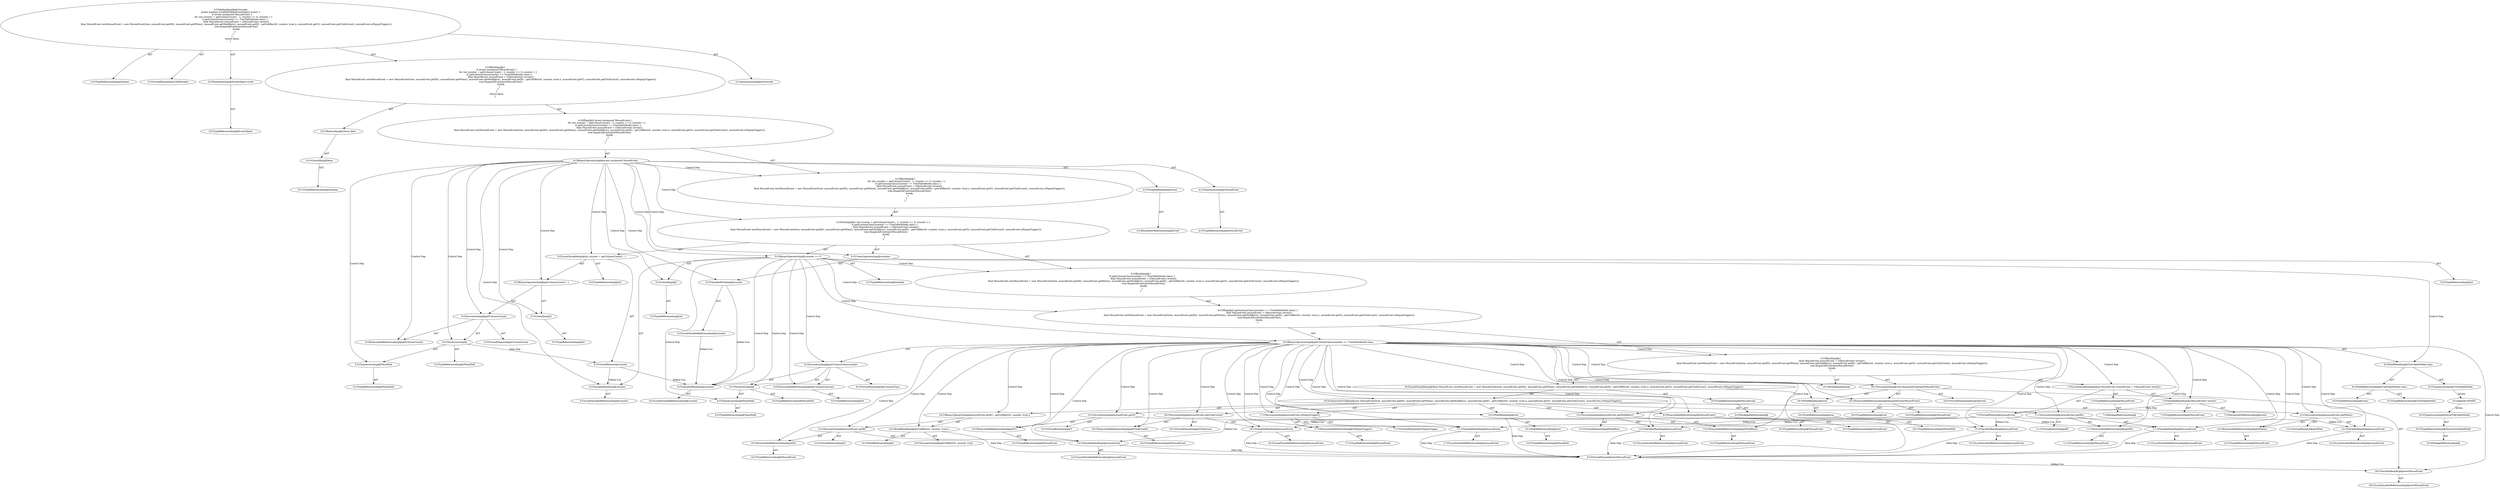 digraph "isCellEditable#?,EventObject" {
0 [label="3:CtTypeReferenceImpl@boolean" shape=ellipse]
1 [label="3:CtVirtualElement@isCellEditable" shape=ellipse]
2 [label="3:CtParameterImpl@EventObject event" shape=ellipse]
3 [label="3:CtTypeReferenceImpl@EventObject" shape=ellipse]
4 [label="4:CtVariableReadImpl@event" shape=ellipse]
5 [label="4:CtParameterReferenceImpl@event" shape=ellipse]
6 [label="4:CtTypeAccessImpl@MouseEvent" shape=ellipse]
7 [label="4:CtTypeReferenceImpl@MouseEvent" shape=ellipse]
8 [label="4:CtBinaryOperatorImpl@event instanceof MouseEvent" shape=ellipse]
9 [label="5:CtTypeReferenceImpl@int" shape=ellipse]
10 [label="5:CtExecutableReferenceImpl@getColumnCount()" shape=ellipse]
11 [label="5:CtVirtualElement@getColumnCount" shape=ellipse]
12 [label="5:CtTypeAccessImpl@PlaceHold" shape=ellipse]
13 [label="5:CtTypeReferenceImpl@PlaceHold" shape=ellipse]
14 [label="5:CtThisAccessImpl@" shape=ellipse]
15 [label="5:CtTypeReferenceImpl@PlaceHold" shape=ellipse]
16 [label="5:CtInvocationImpl@getColumnCount()" shape=ellipse]
17 [label="5:CtLiteralImpl@1" shape=ellipse]
18 [label="5:CtTypeReferenceImpl@int" shape=ellipse]
19 [label="5:CtBinaryOperatorImpl@getColumnCount() - 1" shape=ellipse]
20 [label="5:CtVirtualElement@counter" shape=ellipse]
21 [label="5:CtLocalVariableImpl@int counter = getColumnCount() - 1" shape=ellipse]
22 [label="5:CtVariableReadImpl@counter" shape=ellipse]
23 [label="5:CtLocalVariableReferenceImpl@counter" shape=ellipse]
24 [label="5:CtLiteralImpl@0" shape=ellipse]
25 [label="5:CtTypeReferenceImpl@int" shape=ellipse]
26 [label="5:CtBinaryOperatorImpl@counter >= 0" shape=ellipse]
27 [label="5:CtTypeReferenceImpl@boolean" shape=ellipse]
28 [label="5:CtVariableWriteImpl@counter" shape=ellipse]
29 [label="5:CtLocalVariableReferenceImpl@counter" shape=ellipse]
30 [label="5:CtUnaryOperatorImpl@counter--" shape=ellipse]
31 [label="5:CtTypeReferenceImpl@int" shape=ellipse]
32 [label="6:CtExecutableReferenceImpl@getColumnClass(int)" shape=ellipse]
33 [label="6:CtTypeReferenceImpl@int" shape=ellipse]
34 [label="6:CtVirtualElement@getColumnClass" shape=ellipse]
35 [label="6:CtTypeAccessImpl@PlaceHold" shape=ellipse]
36 [label="6:CtTypeReferenceImpl@PlaceHold" shape=ellipse]
37 [label="6:CtThisAccessImpl@" shape=ellipse]
38 [label="6:CtTypeReferenceImpl@PlaceHold" shape=ellipse]
39 [label="6:CtVariableReadImpl@counter" shape=ellipse]
40 [label="6:CtLocalVariableReferenceImpl@counter" shape=ellipse]
41 [label="6:CtInvocationImpl@getColumnClass(counter)" shape=ellipse]
42 [label="6:CtFieldReferenceImpl@TreeTableModel.class" shape=ellipse]
43 [label="6:CtTypeReferenceImpl@TreeTableModel" shape=ellipse]
44 [label="6:CtTypeReferenceImpl@Class" shape=ellipse]
45 [label="6:CtFieldReadImpl@TreeTableModel.class" shape=ellipse]
46 [label="6:CtTypeAccessImpl@TreeTableModel" shape=ellipse]
47 [label="6:CtBinaryOperatorImpl@getColumnClass(counter) == TreeTableModel.class" shape=ellipse]
48 [label="7:CtTypeReferenceImpl@MouseEvent" shape=ellipse]
49 [label="7:CtPackageReferenceImpl@" shape=ellipse]
50 [label="7:CtVariableReadImpl@((MouseEvent) (event))" shape=ellipse]
51 [label="7:CtTypeReferenceImpl@MouseEvent" shape=ellipse]
52 [label="7:CtParameterReferenceImpl@event" shape=ellipse]
53 [label="7:CtVirtualElement@mouseEvent" shape=ellipse]
54 [label="7:CtLocalVariableImpl@final MouseEvent mouseEvent = ((MouseEvent) (event))" shape=ellipse]
55 [label="8:CtTypeReferenceImpl@MouseEvent" shape=ellipse]
56 [label="8:CtPackageReferenceImpl@" shape=ellipse]
57 [label="9:CtExecutableReferenceImpl@MouseEvent()" shape=ellipse]
58 [label="9:CtTypeReferenceImpl@MouseEvent" shape=ellipse]
59 [label="9:CtTypeReferenceImpl@MouseEvent" shape=ellipse]
60 [label="10:CtFieldReferenceImpl@tree" shape=ellipse]
61 [label="10:CtTypeReferenceImpl@PlaceHold" shape=ellipse]
62 [label="10:CtFieldReadImpl@tree" shape=ellipse]
63 [label="11:CtExecutableReferenceImpl@getID()" shape=ellipse]
64 [label="11:CtTypeReferenceImpl@MouseEvent" shape=ellipse]
65 [label="11:CtVirtualElement@getID" shape=ellipse]
66 [label="11:CtVariableReadImpl@mouseEvent" shape=ellipse]
67 [label="11:CtLocalVariableReferenceImpl@mouseEvent" shape=ellipse]
68 [label="11:CtInvocationImpl@mouseEvent.getID()" shape=ellipse]
69 [label="12:CtExecutableReferenceImpl@getWhen()" shape=ellipse]
70 [label="12:CtTypeReferenceImpl@MouseEvent" shape=ellipse]
71 [label="12:CtVirtualElement@getWhen" shape=ellipse]
72 [label="12:CtVariableReadImpl@mouseEvent" shape=ellipse]
73 [label="12:CtLocalVariableReferenceImpl@mouseEvent" shape=ellipse]
74 [label="12:CtInvocationImpl@mouseEvent.getWhen()" shape=ellipse]
75 [label="13:CtExecutableReferenceImpl@getModifiers()" shape=ellipse]
76 [label="13:CtTypeReferenceImpl@MouseEvent" shape=ellipse]
77 [label="13:CtVirtualElement@getModifiers" shape=ellipse]
78 [label="13:CtVariableReadImpl@mouseEvent" shape=ellipse]
79 [label="13:CtLocalVariableReferenceImpl@mouseEvent" shape=ellipse]
80 [label="13:CtInvocationImpl@mouseEvent.getModifiers()" shape=ellipse]
81 [label="14:CtExecutableReferenceImpl@getX()" shape=ellipse]
82 [label="14:CtTypeReferenceImpl@MouseEvent" shape=ellipse]
83 [label="14:CtVirtualElement@getX" shape=ellipse]
84 [label="14:CtVariableReadImpl@mouseEvent" shape=ellipse]
85 [label="14:CtLocalVariableReferenceImpl@mouseEvent" shape=ellipse]
86 [label="14:CtInvocationImpl@mouseEvent.getX()" shape=ellipse]
87 [label="14:CtFieldReferenceImpl@x" shape=ellipse]
88 [label="14:CtFieldReadImpl@getCellRect(0, counter, true).x" shape=ellipse]
89 [label="14:CtInvocationImpl@getCellRect(0, counter, true)" shape=ellipse]
90 [label="14:CtBinaryOperatorImpl@mouseEvent.getX() - getCellRect(0, counter, true).x" shape=ellipse]
91 [label="15:CtExecutableReferenceImpl@getY()" shape=ellipse]
92 [label="15:CtTypeReferenceImpl@MouseEvent" shape=ellipse]
93 [label="15:CtVirtualElement@getY" shape=ellipse]
94 [label="15:CtVariableReadImpl@mouseEvent" shape=ellipse]
95 [label="15:CtLocalVariableReferenceImpl@mouseEvent" shape=ellipse]
96 [label="15:CtInvocationImpl@mouseEvent.getY()" shape=ellipse]
97 [label="16:CtExecutableReferenceImpl@getClickCount()" shape=ellipse]
98 [label="16:CtTypeReferenceImpl@MouseEvent" shape=ellipse]
99 [label="16:CtVirtualElement@getClickCount" shape=ellipse]
100 [label="16:CtVariableReadImpl@mouseEvent" shape=ellipse]
101 [label="16:CtLocalVariableReferenceImpl@mouseEvent" shape=ellipse]
102 [label="16:CtInvocationImpl@mouseEvent.getClickCount()" shape=ellipse]
103 [label="17:CtExecutableReferenceImpl@isPopupTrigger()" shape=ellipse]
104 [label="17:CtTypeReferenceImpl@MouseEvent" shape=ellipse]
105 [label="17:CtVirtualElement@isPopupTrigger" shape=ellipse]
106 [label="17:CtVariableReadImpl@mouseEvent" shape=ellipse]
107 [label="17:CtLocalVariableReferenceImpl@mouseEvent" shape=ellipse]
108 [label="17:CtInvocationImpl@mouseEvent.isPopupTrigger()" shape=ellipse]
109 [label="9:CtConstructorCallImpl@new MouseEvent(tree, mouseEvent.getID(), mouseEvent.getWhen(), mouseEvent.getModifiers(), mouseEvent.getX() - getCellRect(0, counter, true).x, mouseEvent.getY(), mouseEvent.getClickCount(), mouseEvent.isPopupTrigger())" shape=ellipse]
110 [label="8:CtVirtualElement@newMouseEvent" shape=ellipse]
111 [label="8:CtLocalVariableImpl@final MouseEvent newMouseEvent = new MouseEvent(tree, mouseEvent.getID(), mouseEvent.getWhen(), mouseEvent.getModifiers(), mouseEvent.getX() - getCellRect(0, counter, true).x, mouseEvent.getY(), mouseEvent.getClickCount(), mouseEvent.isPopupTrigger())" shape=ellipse]
112 [label="18:CtExecutableReferenceImpl@dispatchEvent(MouseEvent)" shape=ellipse]
113 [label="18:CtTypeReferenceImpl@tree" shape=ellipse]
114 [label="18:CtTypeReferenceImpl@MouseEvent" shape=ellipse]
115 [label="18:CtVirtualElement@dispatchEvent" shape=ellipse]
116 [label="18:CtFieldReferenceImpl@tree" shape=ellipse]
117 [label="18:CtTypeReferenceImpl@PlaceHold" shape=ellipse]
118 [label="18:CtFieldReadImpl@tree" shape=ellipse]
119 [label="18:CtVariableReadImpl@newMouseEvent" shape=ellipse]
120 [label="18:CtLocalVariableReferenceImpl@newMouseEvent" shape=ellipse]
121 [label="18:CtInvocationImpl@tree.dispatchEvent(newMouseEvent)" shape=ellipse]
122 [label="19:CtBreakImpl@break" shape=ellipse]
123 [label="6:CtBlockImpl@\{
    final MouseEvent mouseEvent = ((MouseEvent) (event));
    final MouseEvent newMouseEvent = new MouseEvent(tree, mouseEvent.getID(), mouseEvent.getWhen(), mouseEvent.getModifiers(), mouseEvent.getX() - getCellRect(0, counter, true).x, mouseEvent.getY(), mouseEvent.getClickCount(), mouseEvent.isPopupTrigger());
    tree.dispatchEvent(newMouseEvent);
    break;
\}" shape=ellipse]
124 [label="6:CtIfImpl@if (getColumnClass(counter) == TreeTableModel.class) \{
    final MouseEvent mouseEvent = ((MouseEvent) (event));
    final MouseEvent newMouseEvent = new MouseEvent(tree, mouseEvent.getID(), mouseEvent.getWhen(), mouseEvent.getModifiers(), mouseEvent.getX() - getCellRect(0, counter, true).x, mouseEvent.getY(), mouseEvent.getClickCount(), mouseEvent.isPopupTrigger());
    tree.dispatchEvent(newMouseEvent);
    break;
\}" shape=ellipse]
125 [label="5:CtBlockImpl@\{
    if (getColumnClass(counter) == TreeTableModel.class) \{
        final MouseEvent mouseEvent = ((MouseEvent) (event));
        final MouseEvent newMouseEvent = new MouseEvent(tree, mouseEvent.getID(), mouseEvent.getWhen(), mouseEvent.getModifiers(), mouseEvent.getX() - getCellRect(0, counter, true).x, mouseEvent.getY(), mouseEvent.getClickCount(), mouseEvent.isPopupTrigger());
        tree.dispatchEvent(newMouseEvent);
        break;
    \}
\}" shape=ellipse]
126 [label="5:CtForImpl@for (int counter = getColumnCount() - 1; counter >= 0; counter--) \{
    if (getColumnClass(counter) == TreeTableModel.class) \{
        final MouseEvent mouseEvent = ((MouseEvent) (event));
        final MouseEvent newMouseEvent = new MouseEvent(tree, mouseEvent.getID(), mouseEvent.getWhen(), mouseEvent.getModifiers(), mouseEvent.getX() - getCellRect(0, counter, true).x, mouseEvent.getY(), mouseEvent.getClickCount(), mouseEvent.isPopupTrigger());
        tree.dispatchEvent(newMouseEvent);
        break;
    \}
\}" shape=ellipse]
127 [label="4:CtBlockImpl@\{
    for (int counter = getColumnCount() - 1; counter >= 0; counter--) \{
        if (getColumnClass(counter) == TreeTableModel.class) \{
            final MouseEvent mouseEvent = ((MouseEvent) (event));
            final MouseEvent newMouseEvent = new MouseEvent(tree, mouseEvent.getID(), mouseEvent.getWhen(), mouseEvent.getModifiers(), mouseEvent.getX() - getCellRect(0, counter, true).x, mouseEvent.getY(), mouseEvent.getClickCount(), mouseEvent.isPopupTrigger());
            tree.dispatchEvent(newMouseEvent);
            break;
        \}
    \}
\}" shape=ellipse]
128 [label="4:CtIfImpl@if (event instanceof MouseEvent) \{
    for (int counter = getColumnCount() - 1; counter >= 0; counter--) \{
        if (getColumnClass(counter) == TreeTableModel.class) \{
            final MouseEvent mouseEvent = ((MouseEvent) (event));
            final MouseEvent newMouseEvent = new MouseEvent(tree, mouseEvent.getID(), mouseEvent.getWhen(), mouseEvent.getModifiers(), mouseEvent.getX() - getCellRect(0, counter, true).x, mouseEvent.getY(), mouseEvent.getClickCount(), mouseEvent.isPopupTrigger());
            tree.dispatchEvent(newMouseEvent);
            break;
        \}
    \}
\}" shape=ellipse]
129 [label="23:CtLiteralImpl@false" shape=ellipse]
130 [label="23:CtTypeReferenceImpl@boolean" shape=ellipse]
131 [label="23:CtReturnImpl@return false" shape=ellipse]
132 [label="3:CtBlockImpl@\{
    if (event instanceof MouseEvent) \{
        for (int counter = getColumnCount() - 1; counter >= 0; counter--) \{
            if (getColumnClass(counter) == TreeTableModel.class) \{
                final MouseEvent mouseEvent = ((MouseEvent) (event));
                final MouseEvent newMouseEvent = new MouseEvent(tree, mouseEvent.getID(), mouseEvent.getWhen(), mouseEvent.getModifiers(), mouseEvent.getX() - getCellRect(0, counter, true).x, mouseEvent.getY(), mouseEvent.getClickCount(), mouseEvent.isPopupTrigger());
                tree.dispatchEvent(newMouseEvent);
                break;
            \}
        \}
    \}
    return false;
\}" shape=ellipse]
133 [label="3:CtMethodImpl@@Override
public boolean isCellEditable(EventObject event) \{
    if (event instanceof MouseEvent) \{
        for (int counter = getColumnCount() - 1; counter >= 0; counter--) \{
            if (getColumnClass(counter) == TreeTableModel.class) \{
                final MouseEvent mouseEvent = ((MouseEvent) (event));
                final MouseEvent newMouseEvent = new MouseEvent(tree, mouseEvent.getID(), mouseEvent.getWhen(), mouseEvent.getModifiers(), mouseEvent.getX() - getCellRect(0, counter, true).x, mouseEvent.getY(), mouseEvent.getClickCount(), mouseEvent.isPopupTrigger());
                tree.dispatchEvent(newMouseEvent);
                break;
            \}
        \}
    \}
    return false;
\}" shape=ellipse]
134 [label="2:CtAnnotationImpl@@Override" shape=ellipse]
135 [label="6:Update@UPDATE" shape=ellipse]
136 [label="6:CtPackageReferenceImpl@" shape=ellipse]
137 [label="6:CtTypeReferenceImpl@ParseTreeTableModel" shape=ellipse]
138 [label="6:CtTypeAccessImpl@ParseTreeTableModel" shape=ellipse]
2 -> 3 [label="AST"];
4 -> 5 [label="AST"];
6 -> 7 [label="AST"];
8 -> 4 [label="AST"];
8 -> 6 [label="AST"];
8 -> 127 [label="Control Dep"];
8 -> 126 [label="Control Dep"];
8 -> 21 [label="Control Dep"];
8 -> 19 [label="Control Dep"];
8 -> 16 [label="Control Dep"];
8 -> 10 [label="Control Dep"];
8 -> 14 [label="Control Dep"];
8 -> 12 [label="Control Dep"];
8 -> 17 [label="Control Dep"];
8 -> 26 [label="Control Dep"];
8 -> 22 [label="Control Dep"];
8 -> 24 [label="Control Dep"];
8 -> 30 [label="Control Dep"];
8 -> 28 [label="Control Dep"];
12 -> 13 [label="AST"];
14 -> 15 [label="AST"];
14 -> 12 [label="AST"];
14 -> 20 [label="Data Dep"];
16 -> 11 [label="AST"];
16 -> 14 [label="AST"];
16 -> 10 [label="AST"];
17 -> 18 [label="AST"];
19 -> 16 [label="AST"];
19 -> 17 [label="AST"];
20 -> 22 [label="Define-Use"];
20 -> 39 [label="Define-Use"];
21 -> 20 [label="AST"];
21 -> 9 [label="AST"];
21 -> 19 [label="AST"];
22 -> 23 [label="AST"];
24 -> 25 [label="AST"];
26 -> 27 [label="AST"];
26 -> 22 [label="AST"];
26 -> 24 [label="AST"];
26 -> 125 [label="Control Dep"];
26 -> 124 [label="Control Dep"];
26 -> 47 [label="Control Dep"];
26 -> 41 [label="Control Dep"];
26 -> 32 [label="Control Dep"];
26 -> 37 [label="Control Dep"];
26 -> 35 [label="Control Dep"];
26 -> 39 [label="Control Dep"];
26 -> 45 [label="Control Dep"];
28 -> 29 [label="AST"];
28 -> 39 [label="Define-Use"];
29 -> 39 [label="Define-Use"];
30 -> 31 [label="AST"];
30 -> 28 [label="AST"];
32 -> 33 [label="AST"];
35 -> 36 [label="AST"];
37 -> 38 [label="AST"];
37 -> 35 [label="AST"];
39 -> 40 [label="AST"];
41 -> 34 [label="AST"];
41 -> 37 [label="AST"];
41 -> 32 [label="AST"];
41 -> 39 [label="AST"];
42 -> 43 [label="AST"];
42 -> 44 [label="AST"];
45 -> 46 [label="AST"];
45 -> 42 [label="AST"];
46 -> 135 [label="Action"];
47 -> 41 [label="AST"];
47 -> 45 [label="AST"];
47 -> 123 [label="Control Dep"];
47 -> 54 [label="Control Dep"];
47 -> 50 [label="Control Dep"];
47 -> 111 [label="Control Dep"];
47 -> 109 [label="Control Dep"];
47 -> 57 [label="Control Dep"];
47 -> 62 [label="Control Dep"];
47 -> 68 [label="Control Dep"];
47 -> 63 [label="Control Dep"];
47 -> 66 [label="Control Dep"];
47 -> 74 [label="Control Dep"];
47 -> 69 [label="Control Dep"];
47 -> 72 [label="Control Dep"];
47 -> 80 [label="Control Dep"];
47 -> 75 [label="Control Dep"];
47 -> 78 [label="Control Dep"];
47 -> 90 [label="Control Dep"];
47 -> 86 [label="Control Dep"];
47 -> 81 [label="Control Dep"];
47 -> 84 [label="Control Dep"];
47 -> 88 [label="Control Dep"];
47 -> 96 [label="Control Dep"];
47 -> 91 [label="Control Dep"];
47 -> 94 [label="Control Dep"];
47 -> 102 [label="Control Dep"];
47 -> 97 [label="Control Dep"];
47 -> 100 [label="Control Dep"];
47 -> 108 [label="Control Dep"];
47 -> 103 [label="Control Dep"];
47 -> 106 [label="Control Dep"];
47 -> 121 [label="Control Dep"];
47 -> 112 [label="Control Dep"];
47 -> 118 [label="Control Dep"];
47 -> 119 [label="Control Dep"];
47 -> 122 [label="Control Dep"];
48 -> 49 [label="AST"];
50 -> 51 [label="AST"];
50 -> 52 [label="AST"];
50 -> 53 [label="Data Dep"];
53 -> 66 [label="Define-Use"];
53 -> 72 [label="Define-Use"];
53 -> 78 [label="Define-Use"];
53 -> 84 [label="Define-Use"];
53 -> 94 [label="Define-Use"];
53 -> 100 [label="Define-Use"];
53 -> 106 [label="Define-Use"];
54 -> 53 [label="AST"];
54 -> 48 [label="AST"];
54 -> 50 [label="AST"];
55 -> 56 [label="AST"];
57 -> 58 [label="AST"];
57 -> 59 [label="AST"];
60 -> 61 [label="AST"];
62 -> 60 [label="AST"];
62 -> 110 [label="Data Dep"];
63 -> 64 [label="AST"];
66 -> 67 [label="AST"];
66 -> 110 [label="Data Dep"];
68 -> 65 [label="AST"];
68 -> 66 [label="AST"];
68 -> 63 [label="AST"];
69 -> 70 [label="AST"];
72 -> 73 [label="AST"];
72 -> 110 [label="Data Dep"];
74 -> 71 [label="AST"];
74 -> 72 [label="AST"];
74 -> 69 [label="AST"];
75 -> 76 [label="AST"];
78 -> 79 [label="AST"];
78 -> 110 [label="Data Dep"];
80 -> 77 [label="AST"];
80 -> 78 [label="AST"];
80 -> 75 [label="AST"];
81 -> 82 [label="AST"];
84 -> 85 [label="AST"];
84 -> 110 [label="Data Dep"];
86 -> 83 [label="AST"];
86 -> 84 [label="AST"];
86 -> 81 [label="AST"];
88 -> 89 [label="AST"];
88 -> 87 [label="AST"];
88 -> 110 [label="Data Dep"];
90 -> 86 [label="AST"];
90 -> 88 [label="AST"];
91 -> 92 [label="AST"];
94 -> 95 [label="AST"];
94 -> 110 [label="Data Dep"];
96 -> 93 [label="AST"];
96 -> 94 [label="AST"];
96 -> 91 [label="AST"];
97 -> 98 [label="AST"];
100 -> 101 [label="AST"];
100 -> 110 [label="Data Dep"];
102 -> 99 [label="AST"];
102 -> 100 [label="AST"];
102 -> 97 [label="AST"];
103 -> 104 [label="AST"];
106 -> 107 [label="AST"];
106 -> 110 [label="Data Dep"];
108 -> 105 [label="AST"];
108 -> 106 [label="AST"];
108 -> 103 [label="AST"];
109 -> 57 [label="AST"];
109 -> 62 [label="AST"];
109 -> 68 [label="AST"];
109 -> 74 [label="AST"];
109 -> 80 [label="AST"];
109 -> 90 [label="AST"];
109 -> 96 [label="AST"];
109 -> 102 [label="AST"];
109 -> 108 [label="AST"];
110 -> 119 [label="Define-Use"];
111 -> 110 [label="AST"];
111 -> 55 [label="AST"];
111 -> 109 [label="AST"];
112 -> 113 [label="AST"];
112 -> 114 [label="AST"];
116 -> 117 [label="AST"];
118 -> 116 [label="AST"];
119 -> 120 [label="AST"];
121 -> 115 [label="AST"];
121 -> 118 [label="AST"];
121 -> 112 [label="AST"];
121 -> 119 [label="AST"];
123 -> 54 [label="AST"];
123 -> 111 [label="AST"];
123 -> 121 [label="AST"];
123 -> 122 [label="AST"];
124 -> 47 [label="AST"];
124 -> 123 [label="AST"];
125 -> 124 [label="AST"];
126 -> 21 [label="AST"];
126 -> 26 [label="AST"];
126 -> 30 [label="AST"];
126 -> 125 [label="AST"];
127 -> 126 [label="AST"];
128 -> 8 [label="AST"];
128 -> 127 [label="AST"];
129 -> 130 [label="AST"];
131 -> 129 [label="AST"];
132 -> 128 [label="AST"];
132 -> 131 [label="AST"];
133 -> 1 [label="AST"];
133 -> 134 [label="AST"];
133 -> 0 [label="AST"];
133 -> 2 [label="AST"];
133 -> 132 [label="AST"];
135 -> 138 [label="Action"];
137 -> 136 [label="AST"];
138 -> 137 [label="AST"];
}